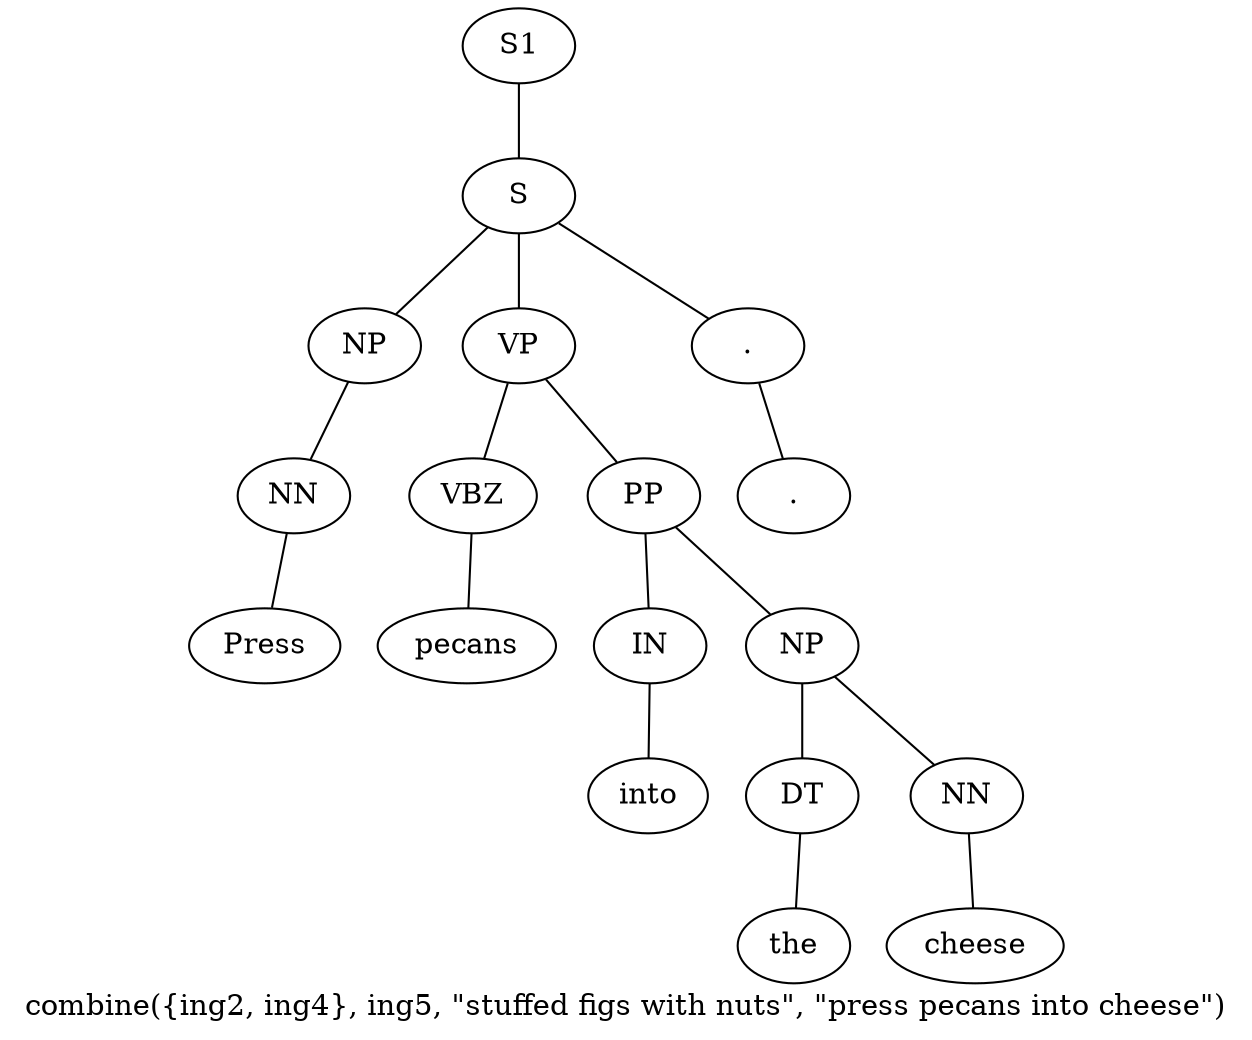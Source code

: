 graph SyntaxGraph {
	label = "combine({ing2, ing4}, ing5, \"stuffed figs with nuts\", \"press pecans into cheese\")";
	Node0 [label="S1"];
	Node1 [label="S"];
	Node2 [label="NP"];
	Node3 [label="NN"];
	Node4 [label="Press"];
	Node5 [label="VP"];
	Node6 [label="VBZ"];
	Node7 [label="pecans"];
	Node8 [label="PP"];
	Node9 [label="IN"];
	Node10 [label="into"];
	Node11 [label="NP"];
	Node12 [label="DT"];
	Node13 [label="the"];
	Node14 [label="NN"];
	Node15 [label="cheese"];
	Node16 [label="."];
	Node17 [label="."];

	Node0 -- Node1;
	Node1 -- Node2;
	Node1 -- Node5;
	Node1 -- Node16;
	Node2 -- Node3;
	Node3 -- Node4;
	Node5 -- Node6;
	Node5 -- Node8;
	Node6 -- Node7;
	Node8 -- Node9;
	Node8 -- Node11;
	Node9 -- Node10;
	Node11 -- Node12;
	Node11 -- Node14;
	Node12 -- Node13;
	Node14 -- Node15;
	Node16 -- Node17;
}